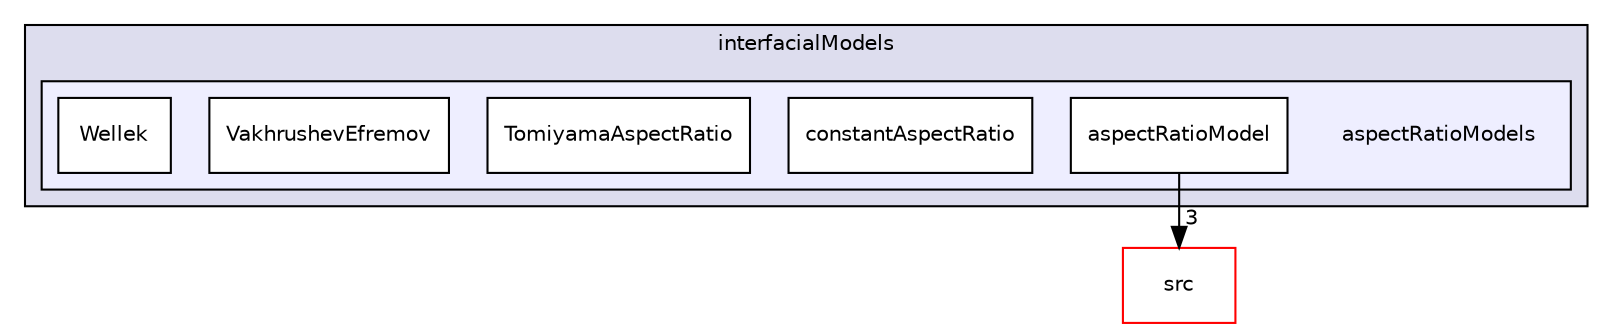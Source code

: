 digraph "applications/solvers/multiphase/twoPhaseEulerFoam/interfacialModels/aspectRatioModels" {
  bgcolor=transparent;
  compound=true
  node [ fontsize="10", fontname="Helvetica"];
  edge [ labelfontsize="10", labelfontname="Helvetica"];
  subgraph clusterdir_b7d8cc85fbe5b5cd664e714a0ccf860f {
    graph [ bgcolor="#ddddee", pencolor="black", label="interfacialModels" fontname="Helvetica", fontsize="10", URL="dir_b7d8cc85fbe5b5cd664e714a0ccf860f.html"]
  subgraph clusterdir_61a4c66f01258155d2258fd2274f3c82 {
    graph [ bgcolor="#eeeeff", pencolor="black", label="" URL="dir_61a4c66f01258155d2258fd2274f3c82.html"];
    dir_61a4c66f01258155d2258fd2274f3c82 [shape=plaintext label="aspectRatioModels"];
    dir_8953d7c515d018a0dfe9ce713e024667 [shape=box label="aspectRatioModel" color="black" fillcolor="white" style="filled" URL="dir_8953d7c515d018a0dfe9ce713e024667.html"];
    dir_54e2a49189ddde16347c66a00aa9f7cd [shape=box label="constantAspectRatio" color="black" fillcolor="white" style="filled" URL="dir_54e2a49189ddde16347c66a00aa9f7cd.html"];
    dir_ca1457f22a1eecebe23114c4a05c7fa9 [shape=box label="TomiyamaAspectRatio" color="black" fillcolor="white" style="filled" URL="dir_ca1457f22a1eecebe23114c4a05c7fa9.html"];
    dir_4ee27ff397c98cb392ece2a916aeff03 [shape=box label="VakhrushevEfremov" color="black" fillcolor="white" style="filled" URL="dir_4ee27ff397c98cb392ece2a916aeff03.html"];
    dir_87c3d4c0d011c528c583cfbb9a1294b1 [shape=box label="Wellek" color="black" fillcolor="white" style="filled" URL="dir_87c3d4c0d011c528c583cfbb9a1294b1.html"];
  }
  }
  dir_68267d1309a1af8e8297ef4c3efbcdba [shape=box label="src" color="red" URL="dir_68267d1309a1af8e8297ef4c3efbcdba.html"];
  dir_8953d7c515d018a0dfe9ce713e024667->dir_68267d1309a1af8e8297ef4c3efbcdba [headlabel="3", labeldistance=1.5 headhref="dir_000245_000737.html"];
}
